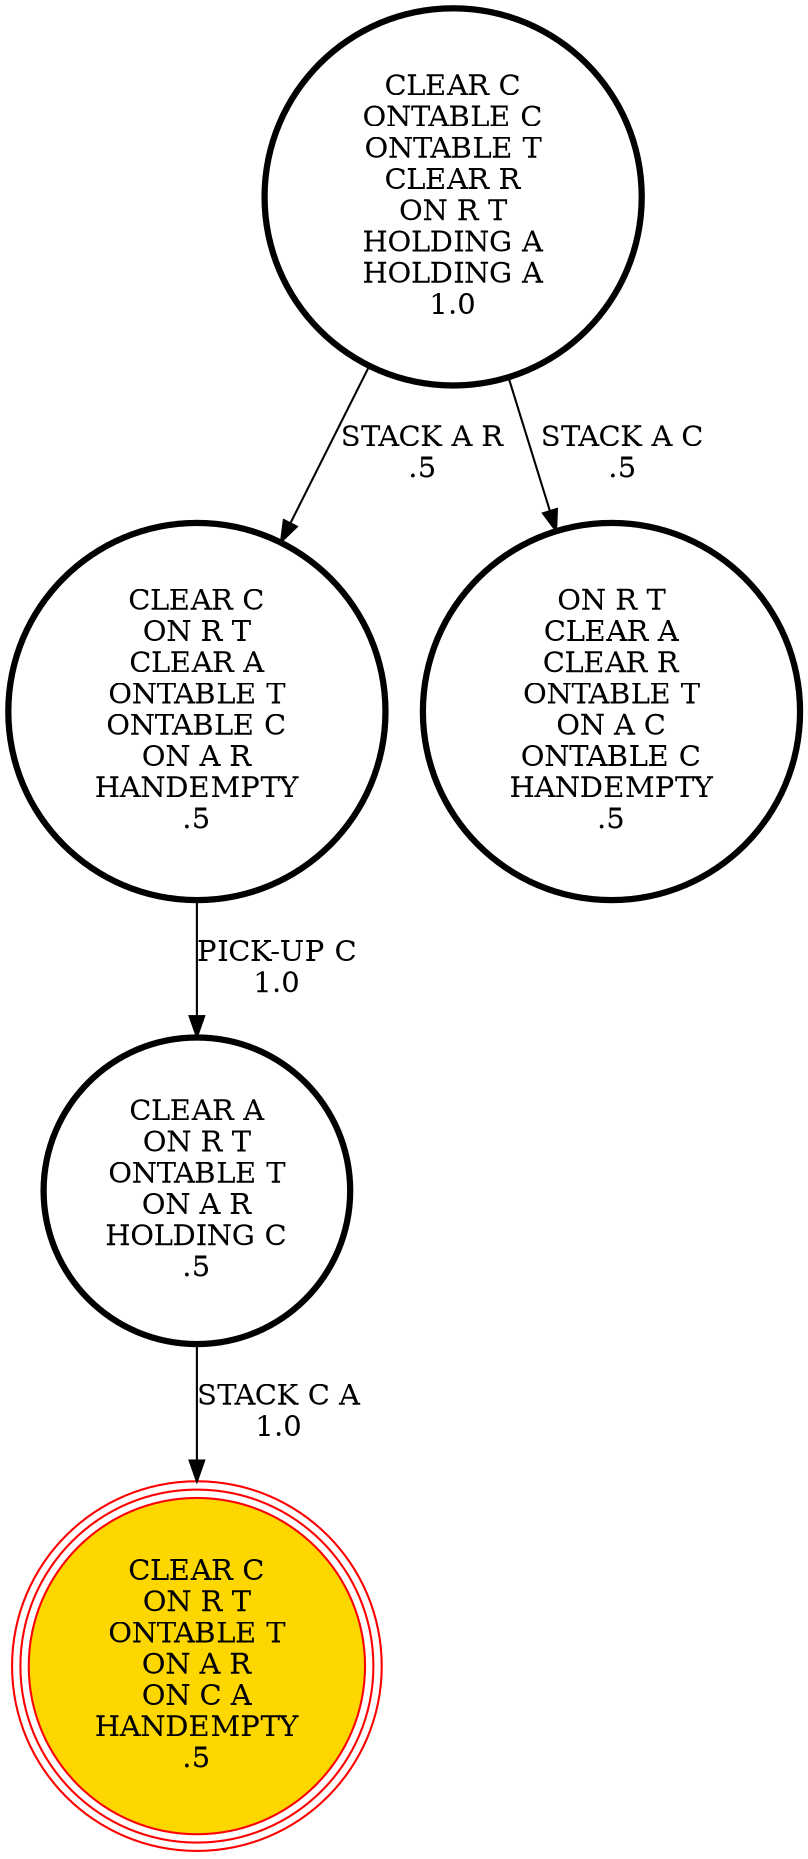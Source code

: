 digraph {
"CLEAR C\nON R T\nCLEAR A\nONTABLE T\nONTABLE C\nON A R\nHANDEMPTY\n.5\n" -> "CLEAR A\nON R T\nONTABLE T\nON A R\nHOLDING C\n.5\n"[label="PICK-UP C\n1.0\n"];
"CLEAR A\nON R T\nONTABLE T\nON A R\nHOLDING C\n.5\n" -> "CLEAR C\nON R T\nONTABLE T\nON A R\nON C A\nHANDEMPTY\n.5\n"[label="STACK C A\n1.0\n"];
"CLEAR C\nONTABLE C\nONTABLE T\nCLEAR R\nON R T\nHOLDING A\nHOLDING A\n1.0\n" -> "ON R T\nCLEAR A\nCLEAR R\nONTABLE T\nON A C\nONTABLE C\nHANDEMPTY\n.5\n"[label="STACK A C\n.5\n"];
"CLEAR C\nONTABLE C\nONTABLE T\nCLEAR R\nON R T\nHOLDING A\nHOLDING A\n1.0\n" -> "CLEAR C\nON R T\nCLEAR A\nONTABLE T\nONTABLE C\nON A R\nHANDEMPTY\n.5\n"[label="STACK A R\n.5\n"];
"CLEAR C\nON R T\nONTABLE T\nON A R\nON C A\nHANDEMPTY\n.5\n" [shape=circle, style=filled color=red, fillcolor=gold, peripheries=3];
"ON R T\nCLEAR A\nCLEAR R\nONTABLE T\nON A C\nONTABLE C\nHANDEMPTY\n.5\n" [shape=circle, penwidth=3];
"CLEAR C\nON R T\nCLEAR A\nONTABLE T\nONTABLE C\nON A R\nHANDEMPTY\n.5\n" [shape=circle, penwidth=3];
"CLEAR C\nON R T\nONTABLE T\nON A R\nON C A\nHANDEMPTY\n.5\n" [shape=circle, style=filled color=red, fillcolor=gold, peripheries=3];
"CLEAR C\nONTABLE C\nONTABLE T\nCLEAR R\nON R T\nHOLDING A\nHOLDING A\n1.0\n" [shape=circle, penwidth=3];
"CLEAR A\nON R T\nONTABLE T\nON A R\nHOLDING C\n.5\n" [shape=circle, penwidth=3];
"ON R T\nCLEAR A\nCLEAR R\nONTABLE T\nON A C\nONTABLE C\nHANDEMPTY\n.5\n" [shape=circle, penwidth=3];
}
